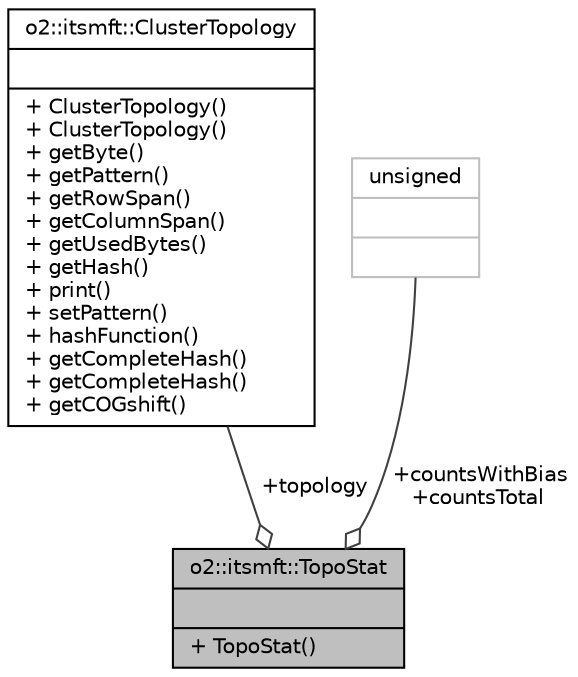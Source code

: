 digraph "o2::itsmft::TopoStat"
{
 // INTERACTIVE_SVG=YES
  bgcolor="transparent";
  edge [fontname="Helvetica",fontsize="10",labelfontname="Helvetica",labelfontsize="10"];
  node [fontname="Helvetica",fontsize="10",shape=record];
  Node1 [label="{o2::itsmft::TopoStat\n||+ TopoStat()\l}",height=0.2,width=0.4,color="black", fillcolor="grey75", style="filled", fontcolor="black"];
  Node2 -> Node1 [color="grey25",fontsize="10",style="solid",label=" +topology" ,arrowhead="odiamond",fontname="Helvetica"];
  Node2 [label="{o2::itsmft::ClusterTopology\n||+ ClusterTopology()\l+ ClusterTopology()\l+ getByte()\l+ getPattern()\l+ getRowSpan()\l+ getColumnSpan()\l+ getUsedBytes()\l+ getHash()\l+ print()\l+ setPattern()\l+ hashFunction()\l+ getCompleteHash()\l+ getCompleteHash()\l+ getCOGshift()\l}",height=0.2,width=0.4,color="black",URL="$d1/dd8/classo2_1_1itsmft_1_1ClusterTopology.html"];
  Node3 -> Node1 [color="grey25",fontsize="10",style="solid",label=" +countsWithBias\n+countsTotal" ,arrowhead="odiamond",fontname="Helvetica"];
  Node3 [label="{unsigned\n||}",height=0.2,width=0.4,color="grey75"];
}
